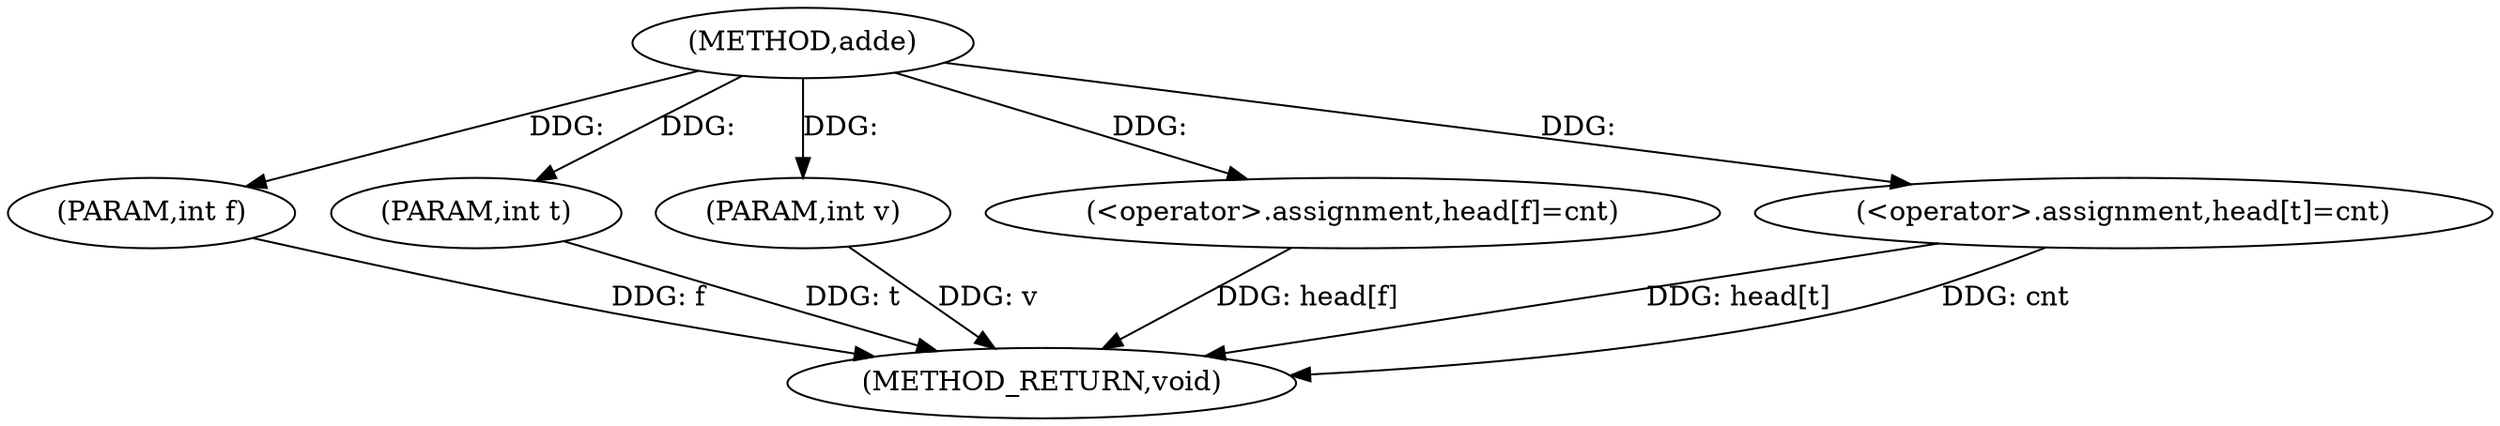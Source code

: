 digraph "adde" {  
"1000121" [label = "(METHOD,adde)" ]
"1000138" [label = "(METHOD_RETURN,void)" ]
"1000122" [label = "(PARAM,int f)" ]
"1000123" [label = "(PARAM,int t)" ]
"1000124" [label = "(PARAM,int v)" ]
"1000127" [label = "(<operator>.assignment,head[f]=cnt)" ]
"1000133" [label = "(<operator>.assignment,head[t]=cnt)" ]
  "1000122" -> "1000138"  [ label = "DDG: f"] 
  "1000123" -> "1000138"  [ label = "DDG: t"] 
  "1000124" -> "1000138"  [ label = "DDG: v"] 
  "1000127" -> "1000138"  [ label = "DDG: head[f]"] 
  "1000133" -> "1000138"  [ label = "DDG: head[t]"] 
  "1000133" -> "1000138"  [ label = "DDG: cnt"] 
  "1000121" -> "1000122"  [ label = "DDG: "] 
  "1000121" -> "1000123"  [ label = "DDG: "] 
  "1000121" -> "1000124"  [ label = "DDG: "] 
  "1000121" -> "1000127"  [ label = "DDG: "] 
  "1000121" -> "1000133"  [ label = "DDG: "] 
}
